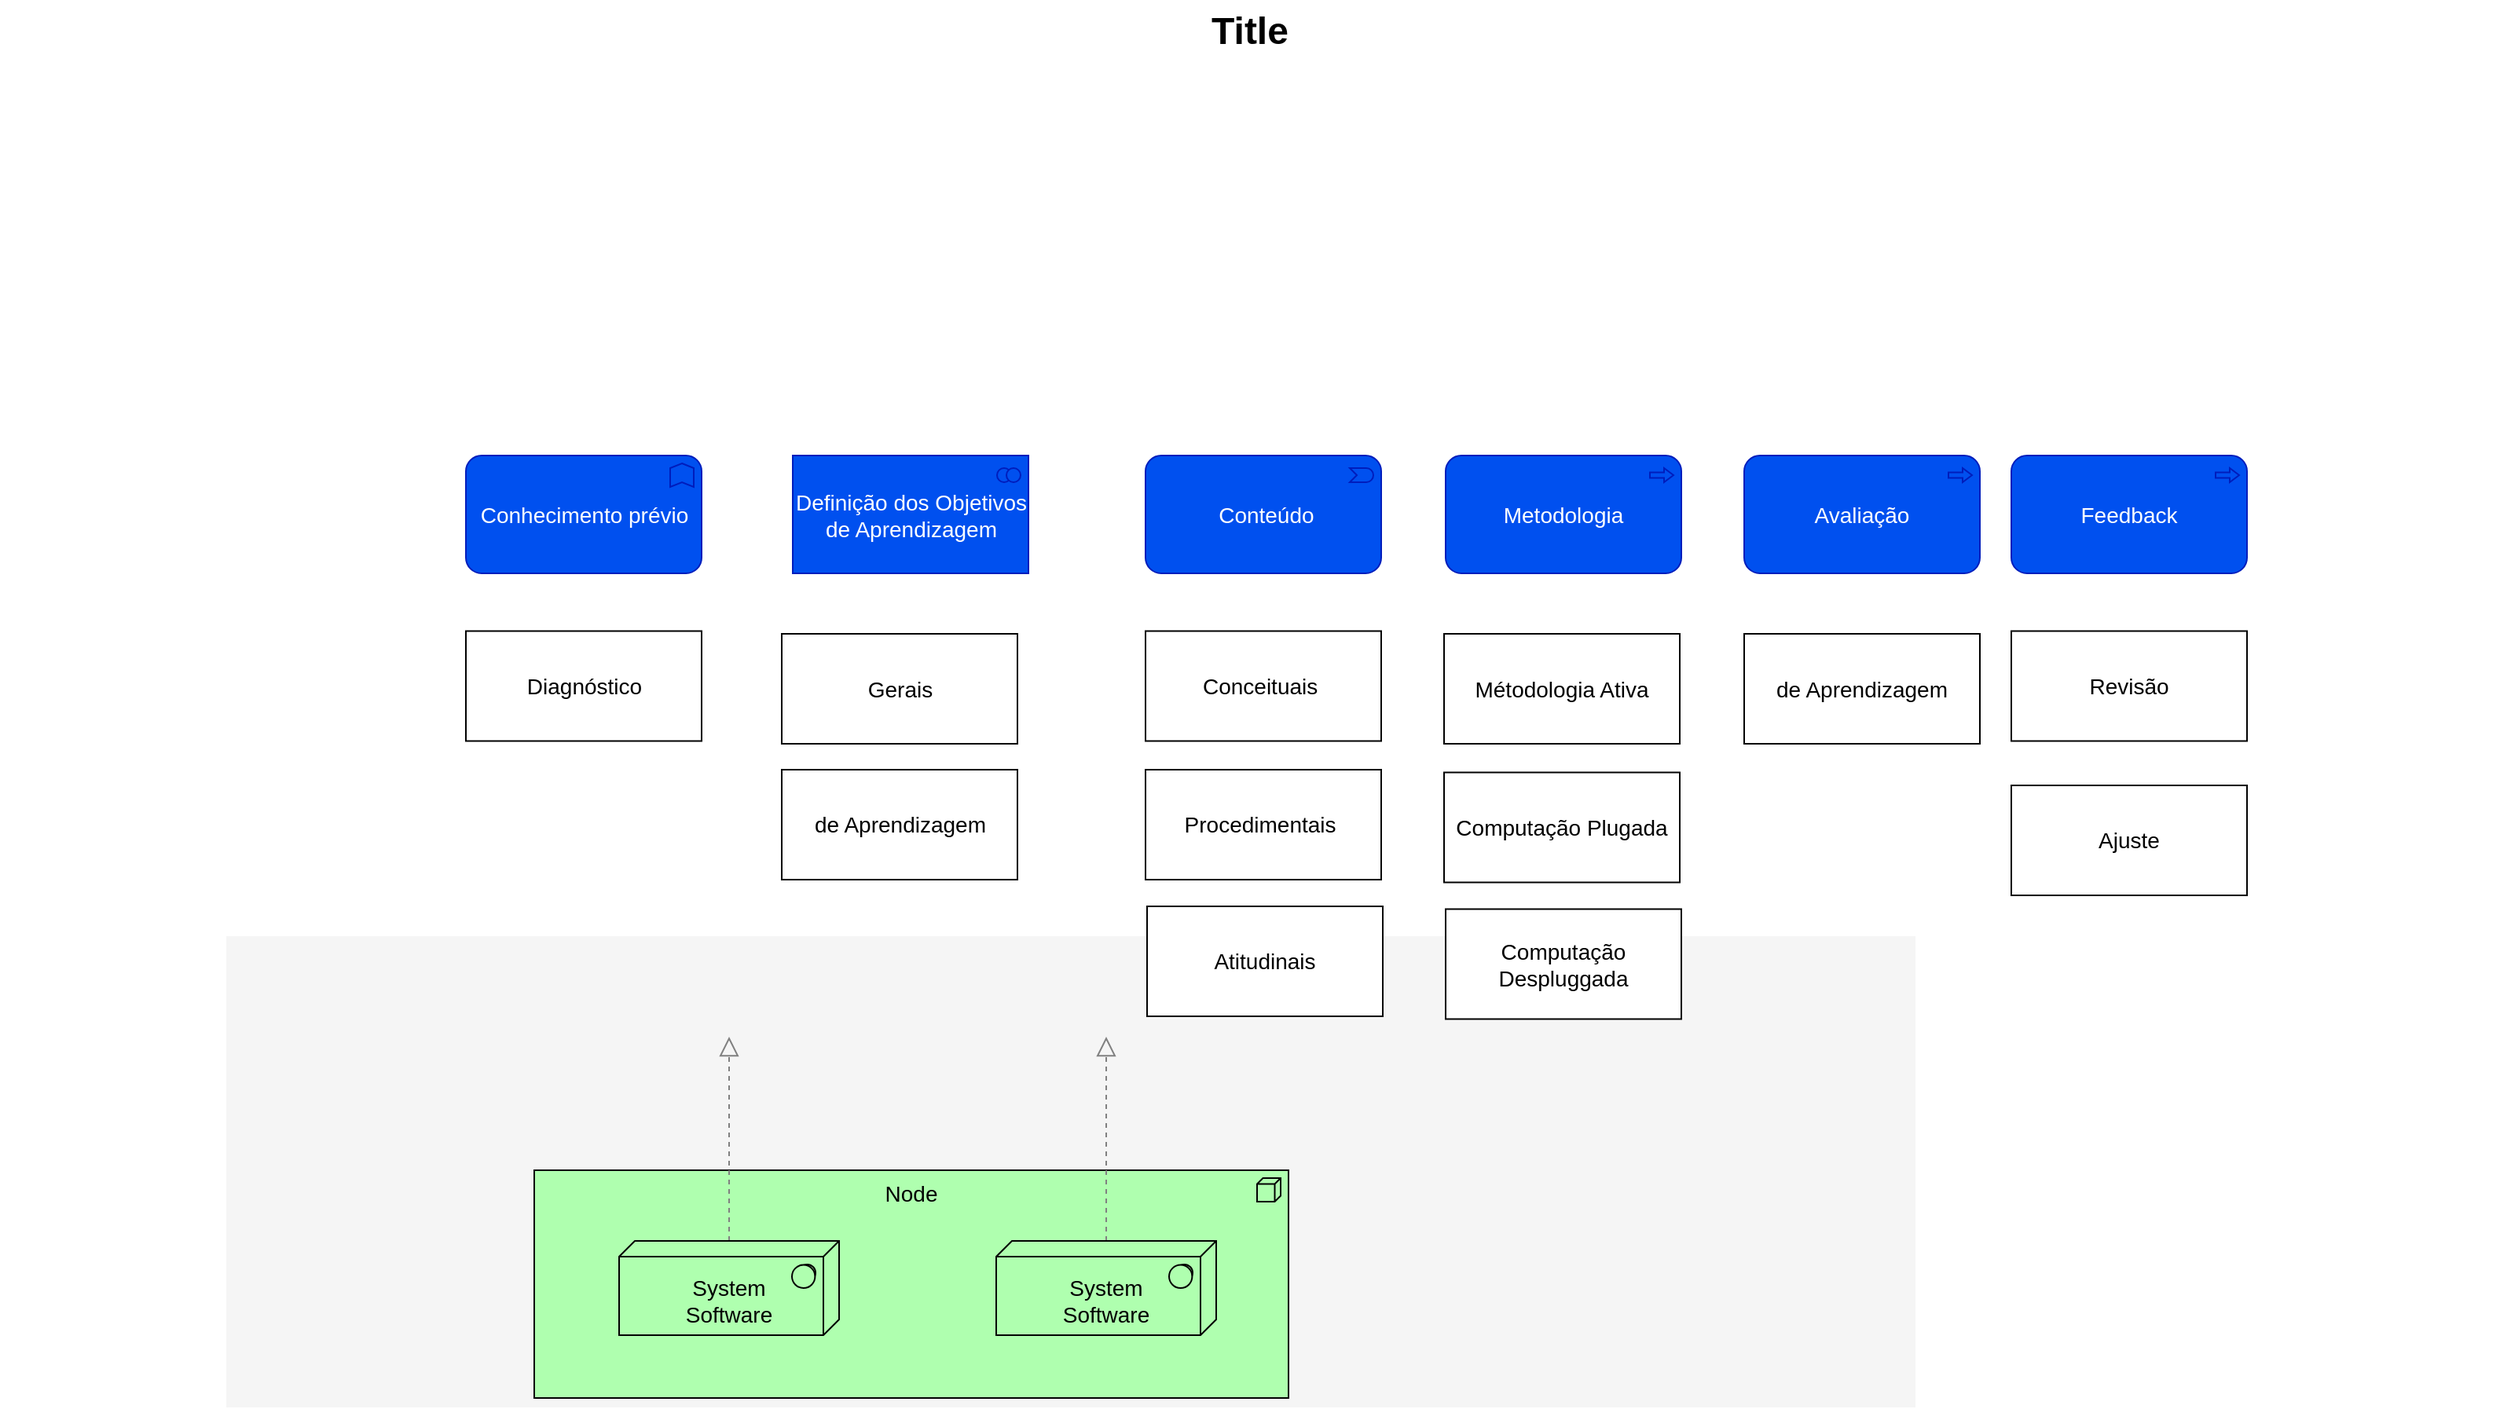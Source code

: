 <mxfile version="26.0.16">
  <diagram id="6I0OCvxSQrVGMHxT2VVA" name="Page-1">
    <mxGraphModel dx="1354" dy="558" grid="1" gridSize="10" guides="1" tooltips="1" connect="1" arrows="1" fold="1" page="1" pageScale="1" pageWidth="850" pageHeight="1100" math="0" shadow="0">
      <root>
        <mxCell id="0" />
        <mxCell id="1" parent="0" />
        <mxCell id="dKdSaXE48SgPbhcamS2K-30" value="" style="whiteSpace=wrap;html=1;strokeColor=none;strokeWidth=1;fillColor=#f5f5f5;fontSize=14;" parent="1" vertex="1">
          <mxGeometry x="194" y="666" width="1075" height="300" as="geometry" />
        </mxCell>
        <mxCell id="dKdSaXE48SgPbhcamS2K-33" value="Node" style="html=1;whiteSpace=wrap;fillColor=#AFFFAF;shape=mxgraph.archimate3.application;appType=node;archiType=square;fontSize=14;verticalAlign=top;" parent="1" vertex="1">
          <mxGeometry x="390" y="815" width="480" height="145" as="geometry" />
        </mxCell>
        <mxCell id="dKdSaXE48SgPbhcamS2K-34" style="edgeStyle=elbowEdgeStyle;rounded=1;elbow=vertical;html=1;startSize=10;endArrow=block;endFill=0;endSize=10;jettySize=auto;orthogonalLoop=1;strokeColor=#808080;fontSize=14;dashed=1;" parent="1" source="dKdSaXE48SgPbhcamS2K-35" edge="1">
          <mxGeometry relative="1" as="geometry">
            <mxPoint x="514" y="730" as="targetPoint" />
          </mxGeometry>
        </mxCell>
        <mxCell id="dKdSaXE48SgPbhcamS2K-35" value="&lt;div&gt;&lt;br&gt;&lt;/div&gt;System&lt;div&gt;Software&lt;/div&gt;" style="html=1;whiteSpace=wrap;fillColor=#AFFFAF;shape=mxgraph.archimate3.tech;techType=sysSw;fontSize=14;" parent="1" vertex="1">
          <mxGeometry x="444" y="860" width="140" height="60" as="geometry" />
        </mxCell>
        <mxCell id="dKdSaXE48SgPbhcamS2K-36" style="edgeStyle=elbowEdgeStyle;rounded=1;elbow=vertical;html=1;startSize=10;endArrow=block;endFill=0;endSize=10;jettySize=auto;orthogonalLoop=1;strokeColor=#808080;fontSize=14;dashed=1;" parent="1" source="dKdSaXE48SgPbhcamS2K-37" edge="1">
          <mxGeometry relative="1" as="geometry">
            <mxPoint x="754" y="730" as="targetPoint" />
          </mxGeometry>
        </mxCell>
        <mxCell id="dKdSaXE48SgPbhcamS2K-37" value="&lt;div&gt;&lt;br&gt;&lt;/div&gt;&lt;div&gt;&lt;span&gt;System&lt;/span&gt;&lt;div&gt;Software&lt;/div&gt;&lt;/div&gt;" style="html=1;whiteSpace=wrap;fillColor=#AFFFAF;shape=mxgraph.archimate3.tech;techType=sysSw;fontSize=14;" parent="1" vertex="1">
          <mxGeometry x="684" y="860" width="140" height="60" as="geometry" />
        </mxCell>
        <mxCell id="dKdSaXE48SgPbhcamS2K-54" value="Conhecimento prévio" style="html=1;whiteSpace=wrap;fillColor=#0050ef;shape=mxgraph.archimate3.application;appType=func;archiType=rounded;fontSize=14;strokeColor=#001DBC;fontColor=#ffffff;" parent="1" vertex="1">
          <mxGeometry x="346.5" y="360" width="150" height="75" as="geometry" />
        </mxCell>
        <mxCell id="dKdSaXE48SgPbhcamS2K-55" value="Definição dos Objetivos de Aprendizagem" style="html=1;whiteSpace=wrap;fillColor=#0050ef;shape=mxgraph.archimate3.application;appType=collab;archiType=square;fontSize=14;fontColor=#ffffff;strokeColor=#001DBC;" parent="1" vertex="1">
          <mxGeometry x="554.5" y="360" width="150" height="75" as="geometry" />
        </mxCell>
        <mxCell id="dKdSaXE48SgPbhcamS2K-56" value="&amp;nbsp;Conteúdo" style="html=1;whiteSpace=wrap;fillColor=#0050ef;shape=mxgraph.archimate3.application;appType=event;archiType=rounded;fontSize=14;fontColor=#ffffff;strokeColor=#001DBC;" parent="1" vertex="1">
          <mxGeometry x="779" y="360" width="150" height="75" as="geometry" />
        </mxCell>
        <mxCell id="dKdSaXE48SgPbhcamS2K-57" value="&amp;nbsp;Metodologia&amp;nbsp;" style="html=1;whiteSpace=wrap;fillColor=#0050ef;shape=mxgraph.archimate3.application;appType=proc;archiType=rounded;fontSize=14;fontColor=#ffffff;strokeColor=#001DBC;" parent="1" vertex="1">
          <mxGeometry x="970" y="360" width="150" height="75" as="geometry" />
        </mxCell>
        <mxCell id="dKdSaXE48SgPbhcamS2K-63" value="Title" style="text;strokeColor=none;fillColor=none;html=1;fontSize=24;fontStyle=1;verticalAlign=middle;align=center;" parent="1" vertex="1">
          <mxGeometry x="50" y="70" width="1590" height="40" as="geometry" />
        </mxCell>
        <mxCell id="iZekRTKu3hpxEuUN5g3S-9" value="Avaliação" style="html=1;whiteSpace=wrap;fillColor=#0050ef;shape=mxgraph.archimate3.application;appType=proc;archiType=rounded;fontSize=14;fontColor=#ffffff;strokeColor=#001DBC;" vertex="1" parent="1">
          <mxGeometry x="1160" y="360" width="150" height="75" as="geometry" />
        </mxCell>
        <mxCell id="iZekRTKu3hpxEuUN5g3S-15" value="Feedback" style="html=1;whiteSpace=wrap;fillColor=#0050ef;shape=mxgraph.archimate3.application;appType=proc;archiType=rounded;fontSize=14;fontColor=#ffffff;strokeColor=#001DBC;" vertex="1" parent="1">
          <mxGeometry x="1330" y="360" width="150" height="75" as="geometry" />
        </mxCell>
        <mxCell id="iZekRTKu3hpxEuUN5g3S-20" value="&lt;span style=&quot;font-size: 14px;&quot;&gt;de Aprendizagem&lt;/span&gt;" style="rounded=0;whiteSpace=wrap;html=1;" vertex="1" parent="1">
          <mxGeometry x="547.5" y="560" width="150" height="70" as="geometry" />
        </mxCell>
        <mxCell id="iZekRTKu3hpxEuUN5g3S-24" value="&lt;span style=&quot;font-size: 14px;&quot;&gt;Atitudinais&lt;/span&gt;" style="rounded=0;whiteSpace=wrap;html=1;" vertex="1" parent="1">
          <mxGeometry x="780" y="647" width="150" height="70" as="geometry" />
        </mxCell>
        <mxCell id="iZekRTKu3hpxEuUN5g3S-25" value="&lt;span style=&quot;font-size: 14px;&quot;&gt;Procedimentais&amp;nbsp;&lt;/span&gt;" style="rounded=0;whiteSpace=wrap;html=1;" vertex="1" parent="1">
          <mxGeometry x="779" y="560" width="150" height="70" as="geometry" />
        </mxCell>
        <mxCell id="iZekRTKu3hpxEuUN5g3S-26" value="&lt;span style=&quot;font-size: 14px;&quot;&gt;Conceituais&amp;nbsp;&lt;/span&gt;" style="rounded=0;whiteSpace=wrap;html=1;" vertex="1" parent="1">
          <mxGeometry x="779" y="471.75" width="150" height="70" as="geometry" />
        </mxCell>
        <mxCell id="iZekRTKu3hpxEuUN5g3S-27" value="&lt;span style=&quot;font-size: 14px;&quot;&gt;Computação Despluggada&lt;/span&gt;" style="rounded=0;whiteSpace=wrap;html=1;" vertex="1" parent="1">
          <mxGeometry x="970" y="648.75" width="150" height="70" as="geometry" />
        </mxCell>
        <mxCell id="iZekRTKu3hpxEuUN5g3S-28" value="&lt;span style=&quot;font-size: 14px;&quot;&gt;Computação Plugada&lt;/span&gt;" style="rounded=0;whiteSpace=wrap;html=1;" vertex="1" parent="1">
          <mxGeometry x="969" y="561.75" width="150" height="70" as="geometry" />
        </mxCell>
        <mxCell id="iZekRTKu3hpxEuUN5g3S-29" value="&lt;span style=&quot;font-size: 14px;&quot;&gt;Métodologia Ativa&lt;/span&gt;" style="rounded=0;whiteSpace=wrap;html=1;" vertex="1" parent="1">
          <mxGeometry x="969" y="473.5" width="150" height="70" as="geometry" />
        </mxCell>
        <mxCell id="iZekRTKu3hpxEuUN5g3S-30" value="&lt;span style=&quot;font-size: 14px;&quot;&gt;de Aprendizagem&lt;/span&gt;" style="rounded=0;whiteSpace=wrap;html=1;" vertex="1" parent="1">
          <mxGeometry x="1160" y="473.5" width="150" height="70" as="geometry" />
        </mxCell>
        <mxCell id="iZekRTKu3hpxEuUN5g3S-32" value="&lt;span style=&quot;font-size: 14px;&quot;&gt;Gerais&lt;/span&gt;&lt;span style=&quot;color: rgba(0, 0, 0, 0); font-family: monospace; font-size: 0px; text-align: start; text-wrap-mode: nowrap;&quot;&gt;%3CmxGraphModel%3E%3Croot%3E%3CmxCell%20id%3D%220%22%2F%3E%3CmxCell%20id%3D%221%22%20parent%3D%220%22%2F%3E%3CmxCell%20id%3D%222%22%20value%3D%22%26lt%3Bspan%20style%3D%26quot%3Bfont-size%3A%2014px%3B%26quot%3B%26gt%3BM%C3%A9todologia%20Ativa%26lt%3B%2Fspan%26gt%3B%22%20style%3D%22rounded%3D0%3BwhiteSpace%3Dwrap%3Bhtml%3D1%3B%22%20vertex%3D%221%22%20parent%3D%221%22%3E%3CmxGeometry%20x%3D%22969%22%20y%3D%22473.5%22%20width%3D%22150%22%20height%3D%2270%22%20as%3D%22geometry%22%2F%3E%3C%2FmxCell%3E%3C%2Froot%3E%3C%2FmxGraphModel%3E&lt;/span&gt;" style="rounded=0;whiteSpace=wrap;html=1;" vertex="1" parent="1">
          <mxGeometry x="547.5" y="473.5" width="150" height="70" as="geometry" />
        </mxCell>
        <mxCell id="iZekRTKu3hpxEuUN5g3S-33" value="&lt;span style=&quot;font-size: 14px;&quot;&gt;Diagnóstico&lt;/span&gt;" style="rounded=0;whiteSpace=wrap;html=1;" vertex="1" parent="1">
          <mxGeometry x="346.5" y="471.75" width="150" height="70" as="geometry" />
        </mxCell>
        <mxCell id="iZekRTKu3hpxEuUN5g3S-34" value="&lt;span style=&quot;font-size: 14px;&quot;&gt;Revisão&lt;/span&gt;" style="rounded=0;whiteSpace=wrap;html=1;" vertex="1" parent="1">
          <mxGeometry x="1330" y="471.75" width="150" height="70" as="geometry" />
        </mxCell>
        <mxCell id="iZekRTKu3hpxEuUN5g3S-35" value="&lt;span style=&quot;font-size: 14px;&quot;&gt;Ajuste&lt;/span&gt;" style="rounded=0;whiteSpace=wrap;html=1;" vertex="1" parent="1">
          <mxGeometry x="1330" y="570" width="150" height="70" as="geometry" />
        </mxCell>
      </root>
    </mxGraphModel>
  </diagram>
</mxfile>
